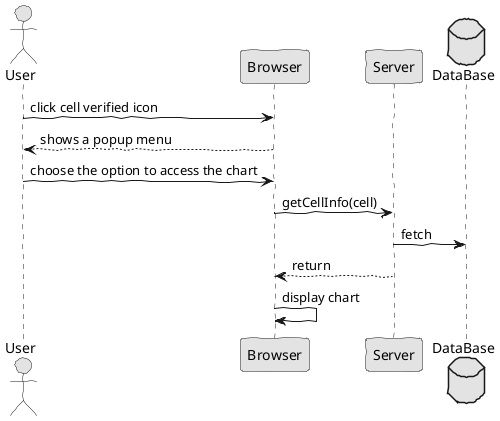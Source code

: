 @startuml  analysis2.png
skinparam handwritten true
skinparam monochrome true
skinparam packageStyle rect
skinparam defaultFontName FG Virgil
skinparam shadowing false

actor User

User -> Browser : click cell verified icon
Browser --> User : shows a popup menu
User -> Browser : choose the option to access the chart
Browser -> Server : getCellInfo(cell)
database DataBase
Server -> DataBase : fetch
Server --> Browser : return
Browser -> Browser : display chart


@enduml
